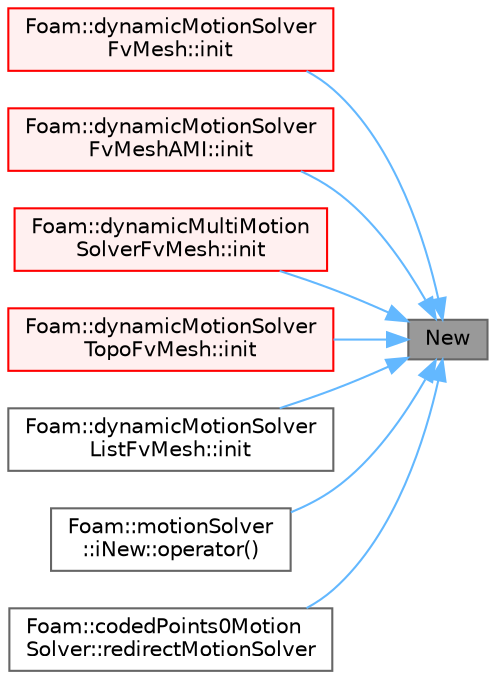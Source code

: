 digraph "New"
{
 // LATEX_PDF_SIZE
  bgcolor="transparent";
  edge [fontname=Helvetica,fontsize=10,labelfontname=Helvetica,labelfontsize=10];
  node [fontname=Helvetica,fontsize=10,shape=box,height=0.2,width=0.4];
  rankdir="RL";
  Node1 [id="Node000001",label="New",height=0.2,width=0.4,color="gray40", fillcolor="grey60", style="filled", fontcolor="black",tooltip=" "];
  Node1 -> Node2 [id="edge1_Node000001_Node000002",dir="back",color="steelblue1",style="solid",tooltip=" "];
  Node2 [id="Node000002",label="Foam::dynamicMotionSolver\lFvMesh::init",height=0.2,width=0.4,color="red", fillcolor="#FFF0F0", style="filled",URL="$classFoam_1_1dynamicMotionSolverFvMesh.html#a460e489a34859d4868bfb74195ae243c",tooltip=" "];
  Node1 -> Node6 [id="edge2_Node000001_Node000006",dir="back",color="steelblue1",style="solid",tooltip=" "];
  Node6 [id="Node000006",label="Foam::dynamicMotionSolver\lFvMeshAMI::init",height=0.2,width=0.4,color="red", fillcolor="#FFF0F0", style="filled",URL="$classFoam_1_1dynamicMotionSolverFvMeshAMI.html#a460e489a34859d4868bfb74195ae243c",tooltip=" "];
  Node1 -> Node8 [id="edge3_Node000001_Node000008",dir="back",color="steelblue1",style="solid",tooltip=" "];
  Node8 [id="Node000008",label="Foam::dynamicMultiMotion\lSolverFvMesh::init",height=0.2,width=0.4,color="red", fillcolor="#FFF0F0", style="filled",URL="$classFoam_1_1dynamicMultiMotionSolverFvMesh.html#a460e489a34859d4868bfb74195ae243c",tooltip=" "];
  Node1 -> Node10 [id="edge4_Node000001_Node000010",dir="back",color="steelblue1",style="solid",tooltip=" "];
  Node10 [id="Node000010",label="Foam::dynamicMotionSolver\lTopoFvMesh::init",height=0.2,width=0.4,color="red", fillcolor="#FFF0F0", style="filled",URL="$classFoam_1_1dynamicMotionSolverTopoFvMesh.html#a460e489a34859d4868bfb74195ae243c",tooltip=" "];
  Node1 -> Node12 [id="edge5_Node000001_Node000012",dir="back",color="steelblue1",style="solid",tooltip=" "];
  Node12 [id="Node000012",label="Foam::dynamicMotionSolver\lListFvMesh::init",height=0.2,width=0.4,color="grey40", fillcolor="white", style="filled",URL="$classFoam_1_1dynamicMotionSolverListFvMesh.html#a28c37f25e3ab743024038e6f5e602f17",tooltip=" "];
  Node1 -> Node13 [id="edge6_Node000001_Node000013",dir="back",color="steelblue1",style="solid",tooltip=" "];
  Node13 [id="Node000013",label="Foam::motionSolver\l::iNew::operator()",height=0.2,width=0.4,color="grey40", fillcolor="white", style="filled",URL="$classFoam_1_1motionSolver_1_1iNew.html#acb5030d183ac8d9d8a633a37fe9c95a0",tooltip=" "];
  Node1 -> Node14 [id="edge7_Node000001_Node000014",dir="back",color="steelblue1",style="solid",tooltip=" "];
  Node14 [id="Node000014",label="Foam::codedPoints0Motion\lSolver::redirectMotionSolver",height=0.2,width=0.4,color="grey40", fillcolor="white", style="filled",URL="$classFoam_1_1codedPoints0MotionSolver.html#a63fc0790360292067efbc686cf9b79cb",tooltip=" "];
}
